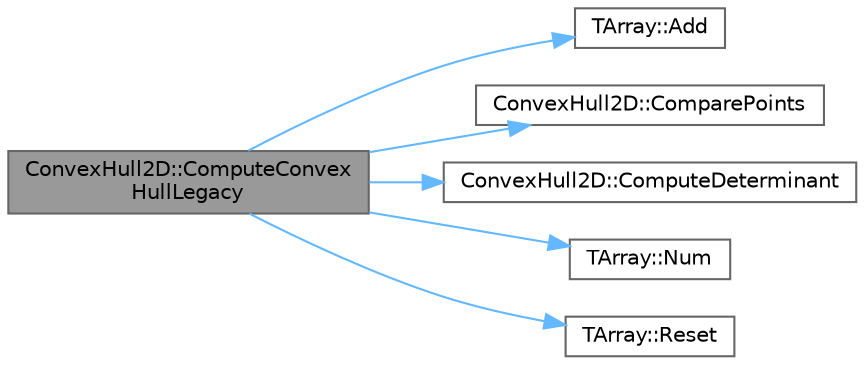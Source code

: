 digraph "ConvexHull2D::ComputeConvexHullLegacy"
{
 // INTERACTIVE_SVG=YES
 // LATEX_PDF_SIZE
  bgcolor="transparent";
  edge [fontname=Helvetica,fontsize=10,labelfontname=Helvetica,labelfontsize=10];
  node [fontname=Helvetica,fontsize=10,shape=box,height=0.2,width=0.4];
  rankdir="LR";
  Node1 [id="Node000001",label="ConvexHull2D::ComputeConvex\lHullLegacy",height=0.2,width=0.4,color="gray40", fillcolor="grey60", style="filled", fontcolor="black",tooltip="Calculates convex hull on xy-plane of points on 'Points' and stores the indices of the resulting hull..."];
  Node1 -> Node2 [id="edge1_Node000001_Node000002",color="steelblue1",style="solid",tooltip=" "];
  Node2 [id="Node000002",label="TArray::Add",height=0.2,width=0.4,color="grey40", fillcolor="white", style="filled",URL="$d4/d52/classTArray.html#a94f6bf2bef04382fc79010abad57d823",tooltip="Adds a new item to the end of the array, possibly reallocating the whole array to fit."];
  Node1 -> Node3 [id="edge2_Node000001_Node000003",color="steelblue1",style="solid",tooltip=" "];
  Node3 [id="Node000003",label="ConvexHull2D::ComparePoints",height=0.2,width=0.4,color="grey40", fillcolor="white", style="filled",URL="$dd/db6/namespaceConvexHull2D.html#ab63156a7759a25ed3417470c9caf6857",tooltip="Returns true if 'a' is more lower-left than 'b'."];
  Node1 -> Node4 [id="edge3_Node000001_Node000004",color="steelblue1",style="solid",tooltip=" "];
  Node4 [id="Node000004",label="ConvexHull2D::ComputeDeterminant",height=0.2,width=0.4,color="grey40", fillcolor="white", style="filled",URL="$dd/db6/namespaceConvexHull2D.html#a1a87e713398da8ae69f7252439bdbe97",tooltip="Returns <0 if C is left of A-B."];
  Node1 -> Node5 [id="edge4_Node000001_Node000005",color="steelblue1",style="solid",tooltip=" "];
  Node5 [id="Node000005",label="TArray::Num",height=0.2,width=0.4,color="grey40", fillcolor="white", style="filled",URL="$d4/d52/classTArray.html#adcbf9ca48677a9c0c3830cd862dd40d8",tooltip="Returns number of elements in array."];
  Node1 -> Node6 [id="edge5_Node000001_Node000006",color="steelblue1",style="solid",tooltip=" "];
  Node6 [id="Node000006",label="TArray::Reset",height=0.2,width=0.4,color="grey40", fillcolor="white", style="filled",URL="$d4/d52/classTArray.html#a246ab624b720b01fd83764700aab8cf9",tooltip="Same as empty, but doesn't change memory allocations, unless the new size is larger than the current ..."];
}
